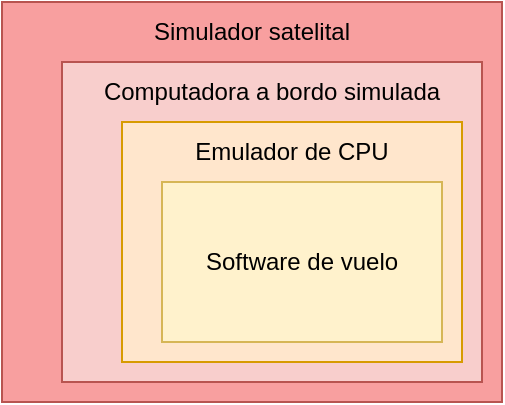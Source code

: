 <mxfile version="24.2.5" type="device">
  <diagram name="Página-1" id="NbjvPM99QzzsCf4SeaPc">
    <mxGraphModel dx="819" dy="431" grid="1" gridSize="10" guides="1" tooltips="1" connect="1" arrows="1" fold="1" page="1" pageScale="1" pageWidth="827" pageHeight="1169" math="0" shadow="0">
      <root>
        <mxCell id="0" />
        <mxCell id="1" parent="0" />
        <mxCell id="o38lKWgC2H8DE1hVrIqf-1" value="" style="rounded=0;whiteSpace=wrap;html=1;fillColor=#F89F9F;strokeColor=#b85450;" vertex="1" parent="1">
          <mxGeometry x="260" y="190" width="250" height="200" as="geometry" />
        </mxCell>
        <mxCell id="o38lKWgC2H8DE1hVrIqf-3" value="Simulador satelital" style="text;strokeColor=none;align=center;fillColor=none;html=1;verticalAlign=middle;whiteSpace=wrap;rounded=0;" vertex="1" parent="1">
          <mxGeometry x="260" y="190" width="250" height="30" as="geometry" />
        </mxCell>
        <mxCell id="o38lKWgC2H8DE1hVrIqf-4" value="" style="rounded=0;whiteSpace=wrap;html=1;fillColor=#f8cecc;strokeColor=#b85450;" vertex="1" parent="1">
          <mxGeometry x="290" y="220" width="210" height="160" as="geometry" />
        </mxCell>
        <mxCell id="o38lKWgC2H8DE1hVrIqf-2" value="" style="rounded=0;whiteSpace=wrap;html=1;fillColor=#ffe6cc;strokeColor=#d79b00;" vertex="1" parent="1">
          <mxGeometry x="320" y="250" width="170" height="120" as="geometry" />
        </mxCell>
        <mxCell id="o38lKWgC2H8DE1hVrIqf-5" value="Computadora a bordo simulada" style="text;strokeColor=none;align=center;fillColor=none;html=1;verticalAlign=middle;whiteSpace=wrap;rounded=0;" vertex="1" parent="1">
          <mxGeometry x="290" y="220" width="210" height="30" as="geometry" />
        </mxCell>
        <mxCell id="o38lKWgC2H8DE1hVrIqf-6" value="" style="rounded=0;whiteSpace=wrap;html=1;fillColor=#fff2cc;strokeColor=#d6b656;" vertex="1" parent="1">
          <mxGeometry x="340" y="280" width="140" height="80" as="geometry" />
        </mxCell>
        <mxCell id="o38lKWgC2H8DE1hVrIqf-8" value="Emulador de CPU" style="text;strokeColor=none;align=center;fillColor=none;html=1;verticalAlign=middle;whiteSpace=wrap;rounded=0;" vertex="1" parent="1">
          <mxGeometry x="320" y="250" width="170" height="30" as="geometry" />
        </mxCell>
        <mxCell id="o38lKWgC2H8DE1hVrIqf-9" value="Software de vuelo" style="text;strokeColor=none;align=center;fillColor=none;html=1;verticalAlign=middle;whiteSpace=wrap;rounded=0;" vertex="1" parent="1">
          <mxGeometry x="340" y="305" width="140" height="30" as="geometry" />
        </mxCell>
      </root>
    </mxGraphModel>
  </diagram>
</mxfile>
